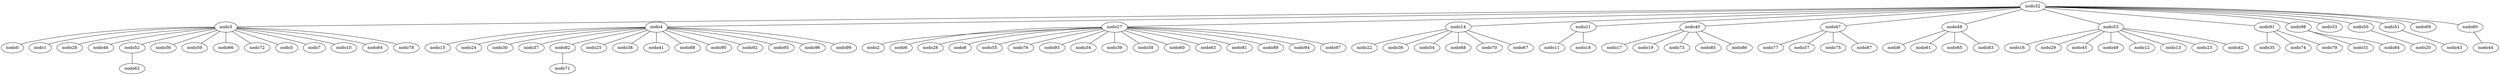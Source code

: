graph X {
 32 [label="nodo32"];
 3 [label="nodo3"];
 4 [label="nodo4"];
 27 [label="nodo27"];
 14 [label="nodo14"];
 21 [label="nodo21"];
 40 [label="nodo40"];
 47 [label="nodo47"];
 48 [label="nodo48"];
 53 [label="nodo53"];
 91 [label="nodo91"];
 98 [label="nodo98"];
 33 [label="nodo33"];
 50 [label="nodo50"];
 51 [label="nodo51"];
 69 [label="nodo69"];
 80 [label="nodo80"];
 0 [label="nodo0"];
 1 [label="nodo1"];
 28 [label="nodo28"];
 46 [label="nodo46"];
 52 [label="nodo52"];
 56 [label="nodo56"];
 59 [label="nodo59"];
 66 [label="nodo66"];
 72 [label="nodo72"];
 5 [label="nodo5"];
 7 [label="nodo7"];
 10 [label="nodo10"];
 64 [label="nodo64"];
 78 [label="nodo78"];
 15 [label="nodo15"];
 24 [label="nodo24"];
 30 [label="nodo30"];
 37 [label="nodo37"];
 82 [label="nodo82"];
 25 [label="nodo25"];
 38 [label="nodo38"];
 41 [label="nodo41"];
 88 [label="nodo88"];
 90 [label="nodo90"];
 92 [label="nodo92"];
 95 [label="nodo95"];
 96 [label="nodo96"];
 99 [label="nodo99"];
 2 [label="nodo2"];
 6 [label="nodo6"];
 26 [label="nodo26"];
 8 [label="nodo8"];
 55 [label="nodo55"];
 76 [label="nodo76"];
 93 [label="nodo93"];
 34 [label="nodo34"];
 39 [label="nodo39"];
 58 [label="nodo58"];
 60 [label="nodo60"];
 63 [label="nodo63"];
 81 [label="nodo81"];
 89 [label="nodo89"];
 94 [label="nodo94"];
 97 [label="nodo97"];
 22 [label="nodo22"];
 36 [label="nodo36"];
 54 [label="nodo54"];
 68 [label="nodo68"];
 70 [label="nodo70"];
 67 [label="nodo67"];
 11 [label="nodo11"];
 18 [label="nodo18"];
 17 [label="nodo17"];
 19 [label="nodo19"];
 73 [label="nodo73"];
 85 [label="nodo85"];
 86 [label="nodo86"];
 77 [label="nodo77"];
 57 [label="nodo57"];
 75 [label="nodo75"];
 87 [label="nodo87"];
 9 [label="nodo9"];
 61 [label="nodo61"];
 65 [label="nodo65"];
 83 [label="nodo83"];
 16 [label="nodo16"];
 29 [label="nodo29"];
 45 [label="nodo45"];
 49 [label="nodo49"];
 12 [label="nodo12"];
 13 [label="nodo13"];
 23 [label="nodo23"];
 42 [label="nodo42"];
 35 [label="nodo35"];
 74 [label="nodo74"];
 79 [label="nodo79"];
 31 [label="nodo31"];
 84 [label="nodo84"];
 20 [label="nodo20"];
 43 [label="nodo43"];
 44 [label="nodo44"];
 62 [label="nodo62"];
 71 [label="nodo71"];
  32 -- 3 ;
  32 -- 4 ;
  32 -- 27 ;
  32 -- 14 ;
  32 -- 21 ;
  32 -- 40 ;
  32 -- 47 ;
  32 -- 48 ;
  32 -- 53 ;
  32 -- 91 ;
  32 -- 98 ;
  32 -- 33 ;
  32 -- 50 ;
  32 -- 51 ;
  32 -- 69 ;
  32 -- 80 ;
  3 -- 0 ;
  3 -- 1 ;
  3 -- 28 ;
  3 -- 46 ;
  3 -- 52 ;
  3 -- 56 ;
  3 -- 59 ;
  3 -- 66 ;
  3 -- 72 ;
  3 -- 5 ;
  3 -- 7 ;
  3 -- 10 ;
  3 -- 64 ;
  3 -- 78 ;
  4 -- 15 ;
  4 -- 24 ;
  4 -- 30 ;
  4 -- 37 ;
  4 -- 82 ;
  4 -- 25 ;
  4 -- 38 ;
  4 -- 41 ;
  4 -- 88 ;
  4 -- 90 ;
  4 -- 92 ;
  4 -- 95 ;
  4 -- 96 ;
  4 -- 99 ;
  27 -- 2 ;
  27 -- 6 ;
  27 -- 26 ;
  27 -- 8 ;
  27 -- 55 ;
  27 -- 76 ;
  27 -- 93 ;
  27 -- 34 ;
  27 -- 39 ;
  27 -- 58 ;
  27 -- 60 ;
  27 -- 63 ;
  27 -- 81 ;
  27 -- 89 ;
  27 -- 94 ;
  27 -- 97 ;
  14 -- 22 ;
  14 -- 36 ;
  14 -- 54 ;
  14 -- 68 ;
  14 -- 70 ;
  14 -- 67 ;
  21 -- 11 ;
  21 -- 18 ;
  40 -- 17 ;
  40 -- 19 ;
  40 -- 73 ;
  40 -- 85 ;
  40 -- 86 ;
  47 -- 77 ;
  47 -- 57 ;
  47 -- 75 ;
  47 -- 87 ;
  48 -- 9 ;
  48 -- 61 ;
  48 -- 65 ;
  48 -- 83 ;
  53 -- 16 ;
  53 -- 29 ;
  53 -- 45 ;
  53 -- 49 ;
  53 -- 12 ;
  53 -- 13 ;
  53 -- 23 ;
  53 -- 42 ;
  91 -- 35 ;
  91 -- 74 ;
  91 -- 79 ;
  98 -- 31 ;
  98 -- 84 ;
  50 -- 20 ;
  51 -- 43 ;
  80 -- 44 ;
  52 -- 62 ;
  82 -- 71 ;
}
